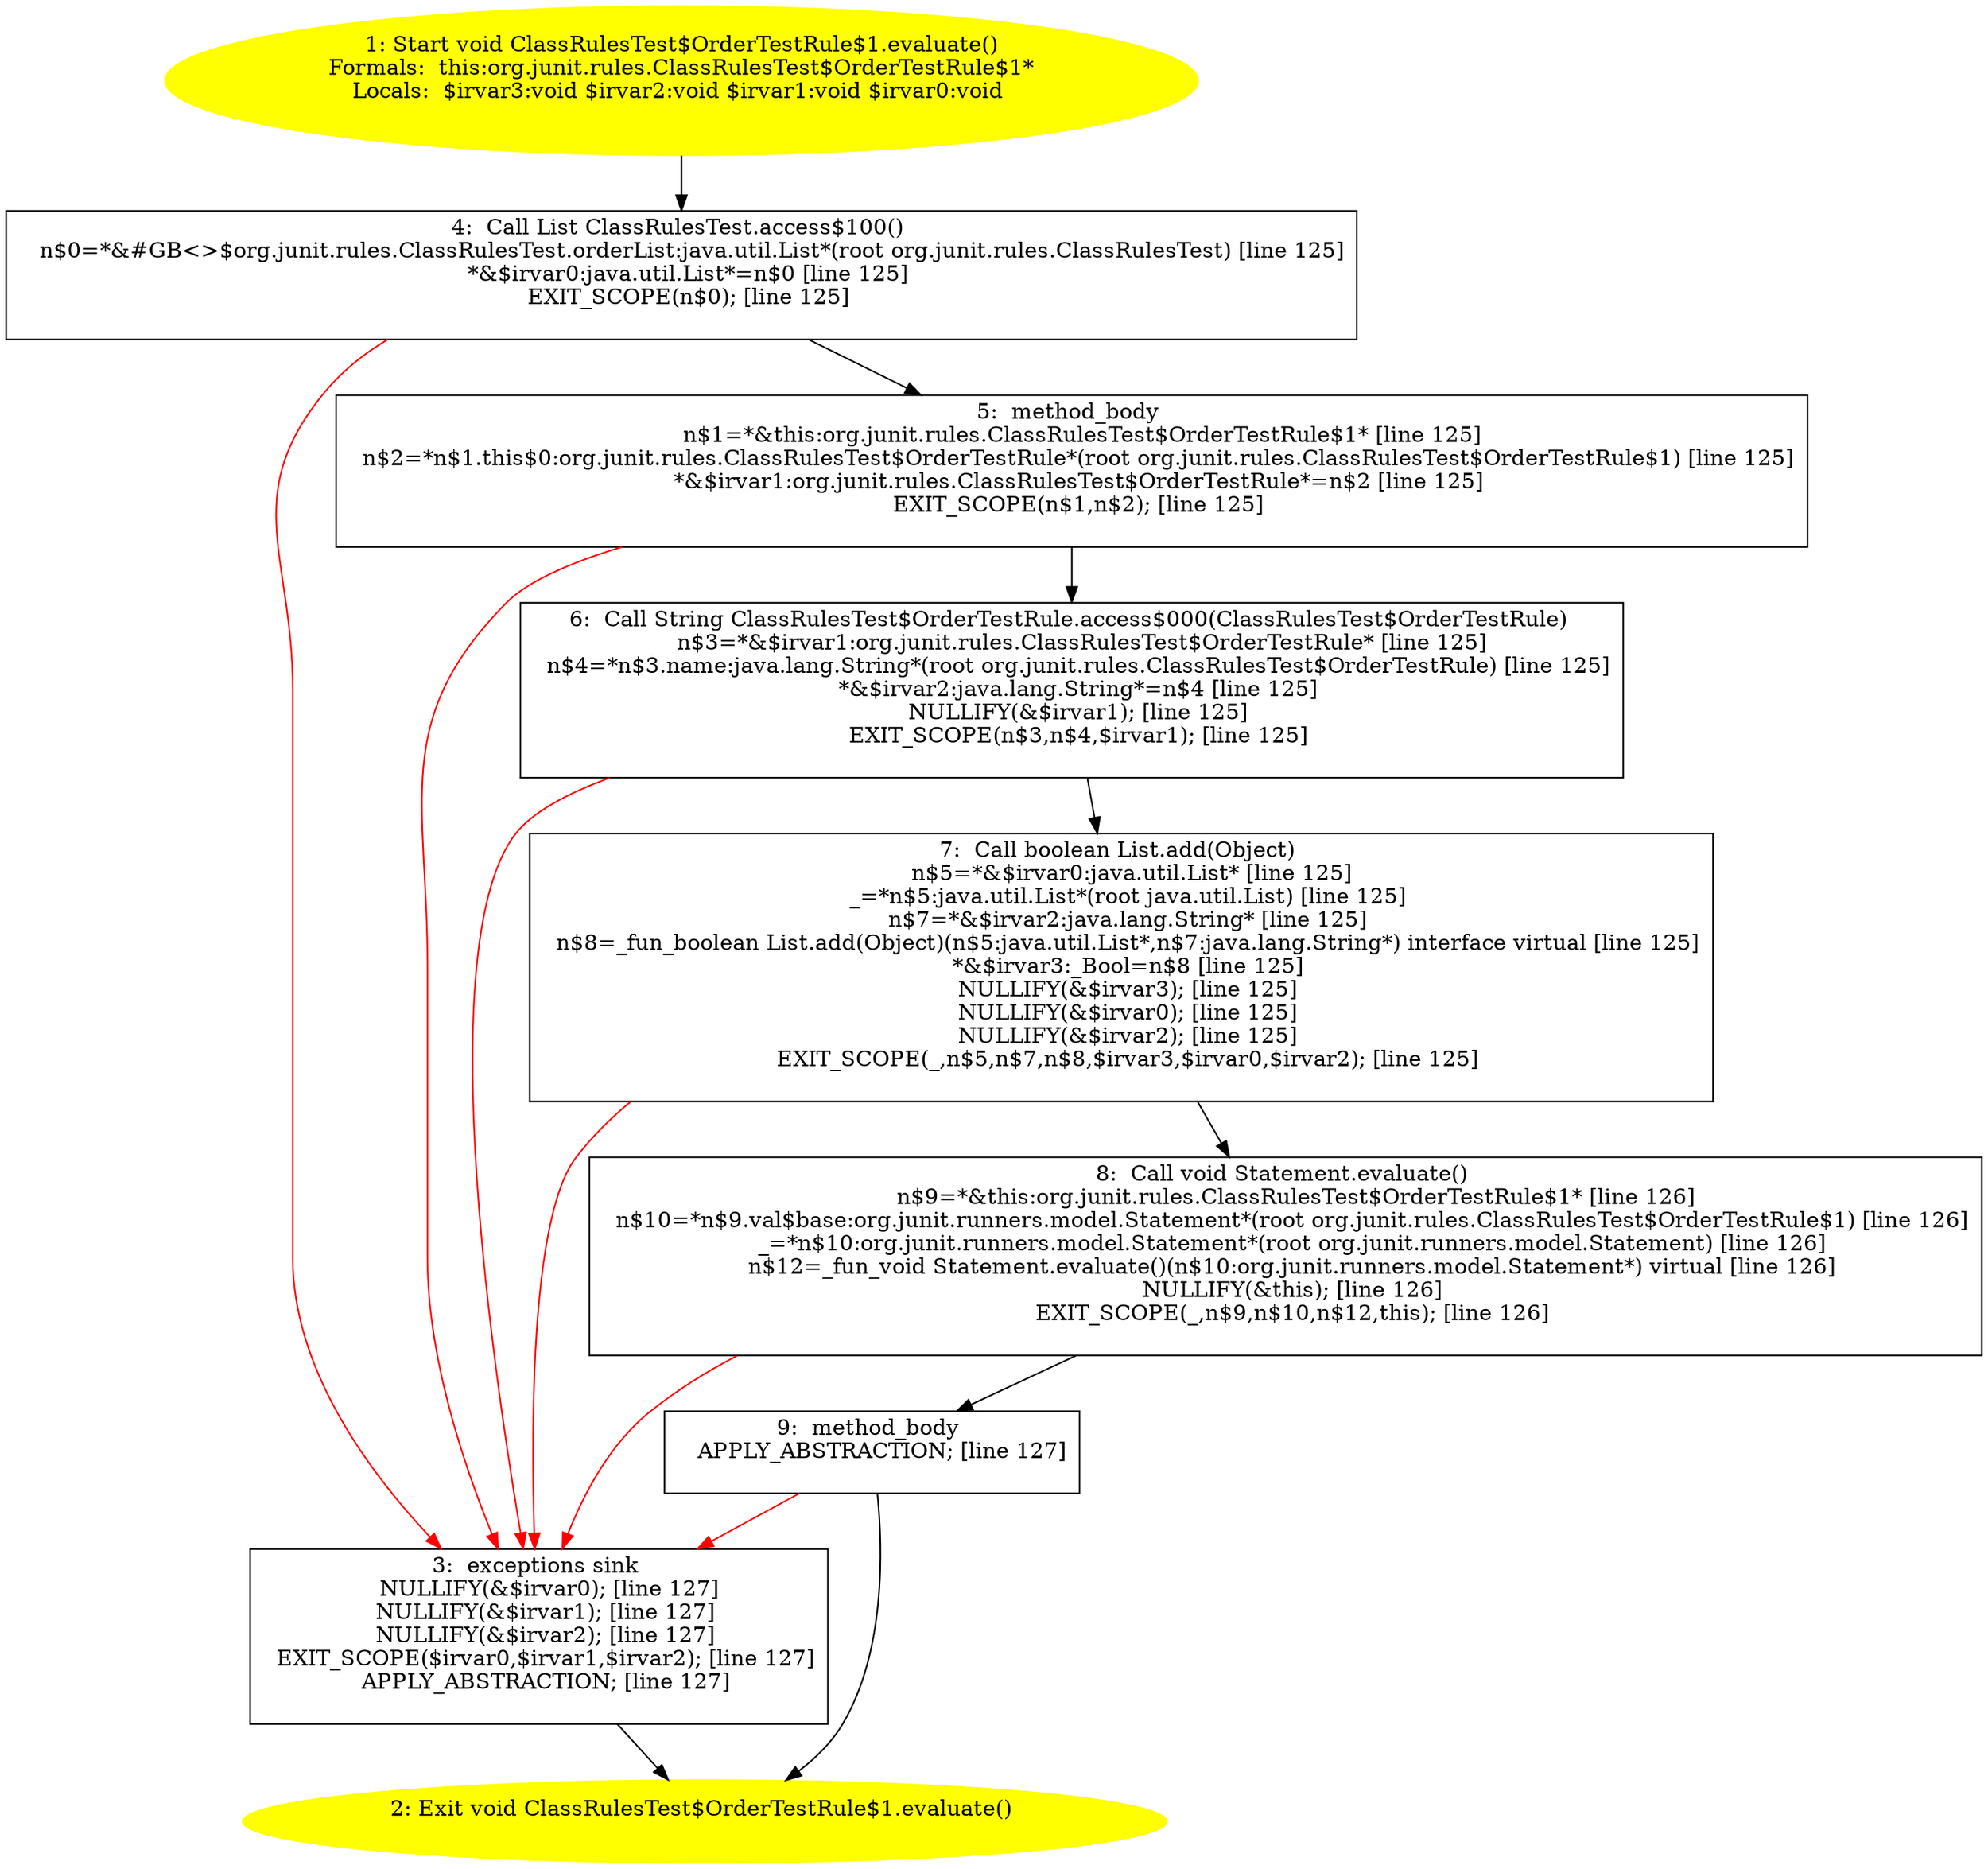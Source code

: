 /* @generated */
digraph cfg {
"org.junit.rules.ClassRulesTest$OrderTestRule$1.evaluate():void.d35c09d7f135f33ffb5ddf8526e5a6a5_1" [label="1: Start void ClassRulesTest$OrderTestRule$1.evaluate()\nFormals:  this:org.junit.rules.ClassRulesTest$OrderTestRule$1*\nLocals:  $irvar3:void $irvar2:void $irvar1:void $irvar0:void \n  " color=yellow style=filled]
	

	 "org.junit.rules.ClassRulesTest$OrderTestRule$1.evaluate():void.d35c09d7f135f33ffb5ddf8526e5a6a5_1" -> "org.junit.rules.ClassRulesTest$OrderTestRule$1.evaluate():void.d35c09d7f135f33ffb5ddf8526e5a6a5_4" ;
"org.junit.rules.ClassRulesTest$OrderTestRule$1.evaluate():void.d35c09d7f135f33ffb5ddf8526e5a6a5_2" [label="2: Exit void ClassRulesTest$OrderTestRule$1.evaluate() \n  " color=yellow style=filled]
	

"org.junit.rules.ClassRulesTest$OrderTestRule$1.evaluate():void.d35c09d7f135f33ffb5ddf8526e5a6a5_3" [label="3:  exceptions sink \n   NULLIFY(&$irvar0); [line 127]\n  NULLIFY(&$irvar1); [line 127]\n  NULLIFY(&$irvar2); [line 127]\n  EXIT_SCOPE($irvar0,$irvar1,$irvar2); [line 127]\n  APPLY_ABSTRACTION; [line 127]\n " shape="box"]
	

	 "org.junit.rules.ClassRulesTest$OrderTestRule$1.evaluate():void.d35c09d7f135f33ffb5ddf8526e5a6a5_3" -> "org.junit.rules.ClassRulesTest$OrderTestRule$1.evaluate():void.d35c09d7f135f33ffb5ddf8526e5a6a5_2" ;
"org.junit.rules.ClassRulesTest$OrderTestRule$1.evaluate():void.d35c09d7f135f33ffb5ddf8526e5a6a5_4" [label="4:  Call List ClassRulesTest.access$100() \n   n$0=*&#GB<>$org.junit.rules.ClassRulesTest.orderList:java.util.List*(root org.junit.rules.ClassRulesTest) [line 125]\n  *&$irvar0:java.util.List*=n$0 [line 125]\n  EXIT_SCOPE(n$0); [line 125]\n " shape="box"]
	

	 "org.junit.rules.ClassRulesTest$OrderTestRule$1.evaluate():void.d35c09d7f135f33ffb5ddf8526e5a6a5_4" -> "org.junit.rules.ClassRulesTest$OrderTestRule$1.evaluate():void.d35c09d7f135f33ffb5ddf8526e5a6a5_5" ;
	 "org.junit.rules.ClassRulesTest$OrderTestRule$1.evaluate():void.d35c09d7f135f33ffb5ddf8526e5a6a5_4" -> "org.junit.rules.ClassRulesTest$OrderTestRule$1.evaluate():void.d35c09d7f135f33ffb5ddf8526e5a6a5_3" [color="red" ];
"org.junit.rules.ClassRulesTest$OrderTestRule$1.evaluate():void.d35c09d7f135f33ffb5ddf8526e5a6a5_5" [label="5:  method_body \n   n$1=*&this:org.junit.rules.ClassRulesTest$OrderTestRule$1* [line 125]\n  n$2=*n$1.this$0:org.junit.rules.ClassRulesTest$OrderTestRule*(root org.junit.rules.ClassRulesTest$OrderTestRule$1) [line 125]\n  *&$irvar1:org.junit.rules.ClassRulesTest$OrderTestRule*=n$2 [line 125]\n  EXIT_SCOPE(n$1,n$2); [line 125]\n " shape="box"]
	

	 "org.junit.rules.ClassRulesTest$OrderTestRule$1.evaluate():void.d35c09d7f135f33ffb5ddf8526e5a6a5_5" -> "org.junit.rules.ClassRulesTest$OrderTestRule$1.evaluate():void.d35c09d7f135f33ffb5ddf8526e5a6a5_6" ;
	 "org.junit.rules.ClassRulesTest$OrderTestRule$1.evaluate():void.d35c09d7f135f33ffb5ddf8526e5a6a5_5" -> "org.junit.rules.ClassRulesTest$OrderTestRule$1.evaluate():void.d35c09d7f135f33ffb5ddf8526e5a6a5_3" [color="red" ];
"org.junit.rules.ClassRulesTest$OrderTestRule$1.evaluate():void.d35c09d7f135f33ffb5ddf8526e5a6a5_6" [label="6:  Call String ClassRulesTest$OrderTestRule.access$000(ClassRulesTest$OrderTestRule) \n   n$3=*&$irvar1:org.junit.rules.ClassRulesTest$OrderTestRule* [line 125]\n  n$4=*n$3.name:java.lang.String*(root org.junit.rules.ClassRulesTest$OrderTestRule) [line 125]\n  *&$irvar2:java.lang.String*=n$4 [line 125]\n  NULLIFY(&$irvar1); [line 125]\n  EXIT_SCOPE(n$3,n$4,$irvar1); [line 125]\n " shape="box"]
	

	 "org.junit.rules.ClassRulesTest$OrderTestRule$1.evaluate():void.d35c09d7f135f33ffb5ddf8526e5a6a5_6" -> "org.junit.rules.ClassRulesTest$OrderTestRule$1.evaluate():void.d35c09d7f135f33ffb5ddf8526e5a6a5_7" ;
	 "org.junit.rules.ClassRulesTest$OrderTestRule$1.evaluate():void.d35c09d7f135f33ffb5ddf8526e5a6a5_6" -> "org.junit.rules.ClassRulesTest$OrderTestRule$1.evaluate():void.d35c09d7f135f33ffb5ddf8526e5a6a5_3" [color="red" ];
"org.junit.rules.ClassRulesTest$OrderTestRule$1.evaluate():void.d35c09d7f135f33ffb5ddf8526e5a6a5_7" [label="7:  Call boolean List.add(Object) \n   n$5=*&$irvar0:java.util.List* [line 125]\n  _=*n$5:java.util.List*(root java.util.List) [line 125]\n  n$7=*&$irvar2:java.lang.String* [line 125]\n  n$8=_fun_boolean List.add(Object)(n$5:java.util.List*,n$7:java.lang.String*) interface virtual [line 125]\n  *&$irvar3:_Bool=n$8 [line 125]\n  NULLIFY(&$irvar3); [line 125]\n  NULLIFY(&$irvar0); [line 125]\n  NULLIFY(&$irvar2); [line 125]\n  EXIT_SCOPE(_,n$5,n$7,n$8,$irvar3,$irvar0,$irvar2); [line 125]\n " shape="box"]
	

	 "org.junit.rules.ClassRulesTest$OrderTestRule$1.evaluate():void.d35c09d7f135f33ffb5ddf8526e5a6a5_7" -> "org.junit.rules.ClassRulesTest$OrderTestRule$1.evaluate():void.d35c09d7f135f33ffb5ddf8526e5a6a5_8" ;
	 "org.junit.rules.ClassRulesTest$OrderTestRule$1.evaluate():void.d35c09d7f135f33ffb5ddf8526e5a6a5_7" -> "org.junit.rules.ClassRulesTest$OrderTestRule$1.evaluate():void.d35c09d7f135f33ffb5ddf8526e5a6a5_3" [color="red" ];
"org.junit.rules.ClassRulesTest$OrderTestRule$1.evaluate():void.d35c09d7f135f33ffb5ddf8526e5a6a5_8" [label="8:  Call void Statement.evaluate() \n   n$9=*&this:org.junit.rules.ClassRulesTest$OrderTestRule$1* [line 126]\n  n$10=*n$9.val$base:org.junit.runners.model.Statement*(root org.junit.rules.ClassRulesTest$OrderTestRule$1) [line 126]\n  _=*n$10:org.junit.runners.model.Statement*(root org.junit.runners.model.Statement) [line 126]\n  n$12=_fun_void Statement.evaluate()(n$10:org.junit.runners.model.Statement*) virtual [line 126]\n  NULLIFY(&this); [line 126]\n  EXIT_SCOPE(_,n$9,n$10,n$12,this); [line 126]\n " shape="box"]
	

	 "org.junit.rules.ClassRulesTest$OrderTestRule$1.evaluate():void.d35c09d7f135f33ffb5ddf8526e5a6a5_8" -> "org.junit.rules.ClassRulesTest$OrderTestRule$1.evaluate():void.d35c09d7f135f33ffb5ddf8526e5a6a5_9" ;
	 "org.junit.rules.ClassRulesTest$OrderTestRule$1.evaluate():void.d35c09d7f135f33ffb5ddf8526e5a6a5_8" -> "org.junit.rules.ClassRulesTest$OrderTestRule$1.evaluate():void.d35c09d7f135f33ffb5ddf8526e5a6a5_3" [color="red" ];
"org.junit.rules.ClassRulesTest$OrderTestRule$1.evaluate():void.d35c09d7f135f33ffb5ddf8526e5a6a5_9" [label="9:  method_body \n   APPLY_ABSTRACTION; [line 127]\n " shape="box"]
	

	 "org.junit.rules.ClassRulesTest$OrderTestRule$1.evaluate():void.d35c09d7f135f33ffb5ddf8526e5a6a5_9" -> "org.junit.rules.ClassRulesTest$OrderTestRule$1.evaluate():void.d35c09d7f135f33ffb5ddf8526e5a6a5_2" ;
	 "org.junit.rules.ClassRulesTest$OrderTestRule$1.evaluate():void.d35c09d7f135f33ffb5ddf8526e5a6a5_9" -> "org.junit.rules.ClassRulesTest$OrderTestRule$1.evaluate():void.d35c09d7f135f33ffb5ddf8526e5a6a5_3" [color="red" ];
}

